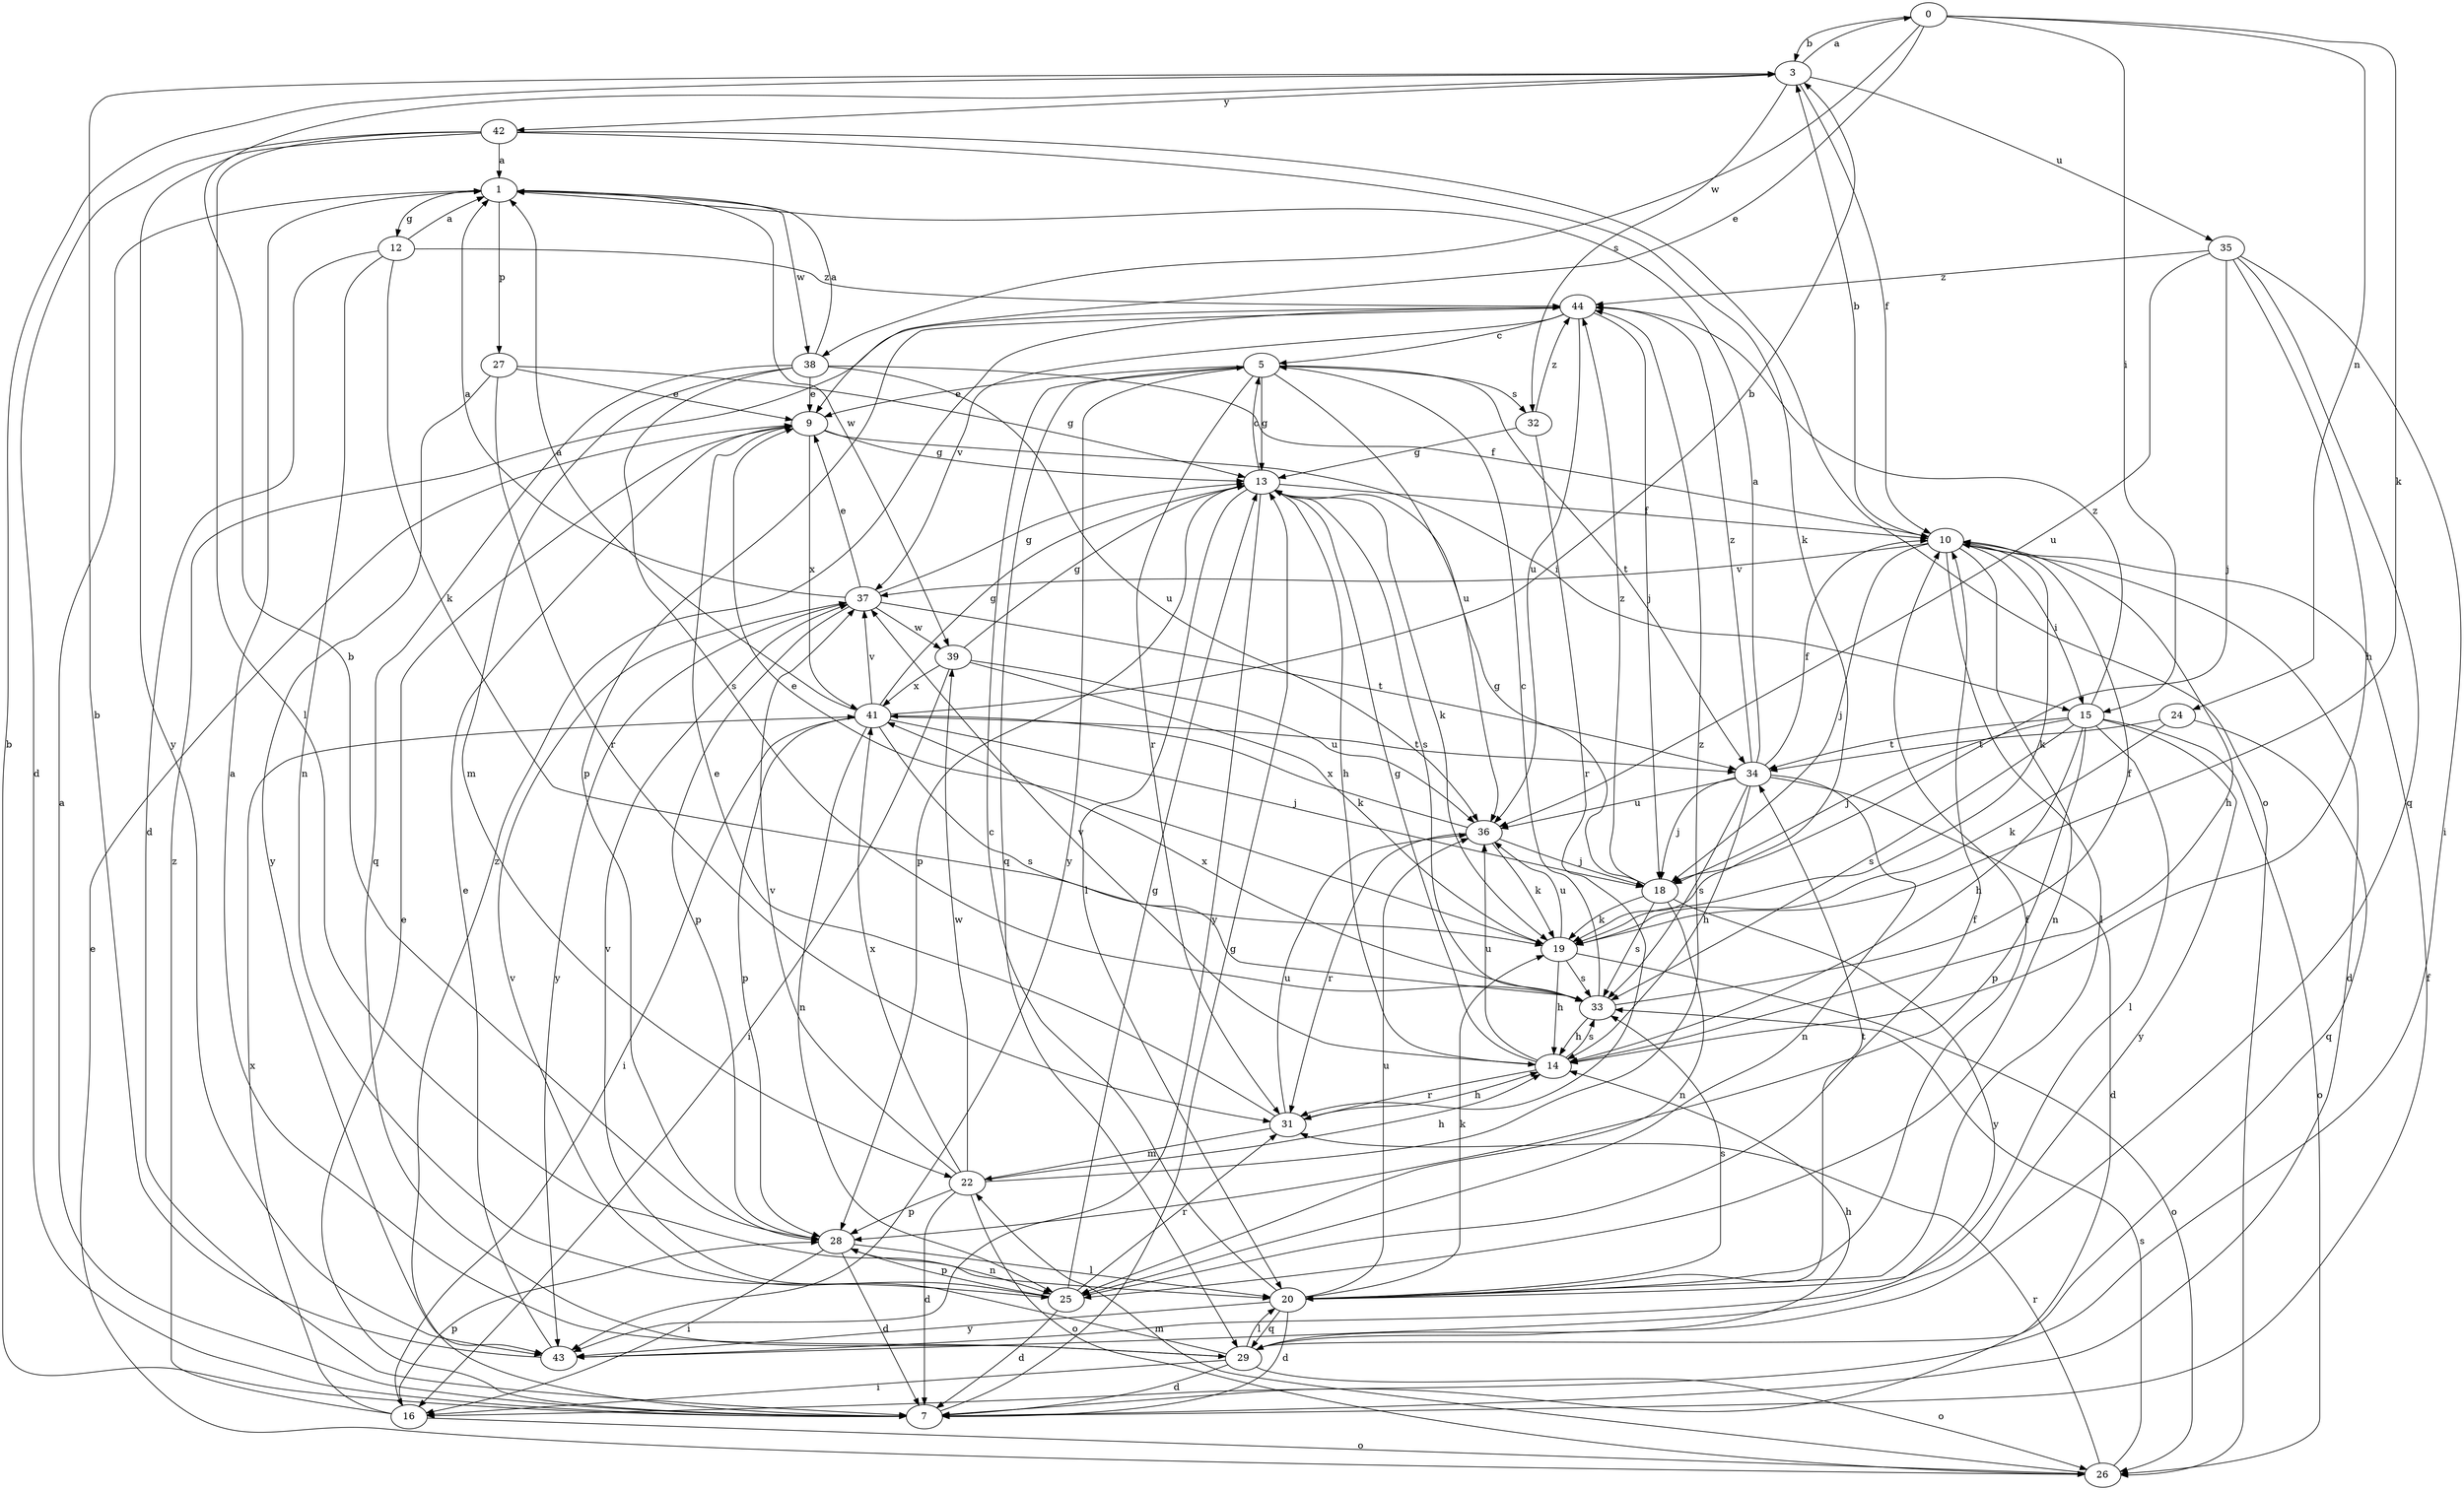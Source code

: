 strict digraph  {
0;
1;
3;
5;
7;
9;
10;
12;
13;
14;
15;
16;
18;
19;
20;
22;
24;
25;
26;
27;
28;
29;
31;
32;
33;
34;
35;
36;
37;
38;
39;
41;
42;
43;
44;
0 -> 3  [label=b];
0 -> 9  [label=e];
0 -> 15  [label=i];
0 -> 19  [label=k];
0 -> 24  [label=n];
0 -> 38  [label=w];
1 -> 12  [label=g];
1 -> 27  [label=p];
1 -> 38  [label=w];
1 -> 39  [label=w];
3 -> 0  [label=a];
3 -> 10  [label=f];
3 -> 32  [label=s];
3 -> 35  [label=u];
3 -> 42  [label=y];
5 -> 9  [label=e];
5 -> 13  [label=g];
5 -> 29  [label=q];
5 -> 31  [label=r];
5 -> 32  [label=s];
5 -> 34  [label=t];
5 -> 36  [label=u];
5 -> 43  [label=y];
7 -> 1  [label=a];
7 -> 3  [label=b];
7 -> 9  [label=e];
7 -> 10  [label=f];
7 -> 13  [label=g];
7 -> 44  [label=z];
9 -> 13  [label=g];
9 -> 15  [label=i];
9 -> 41  [label=x];
10 -> 3  [label=b];
10 -> 7  [label=d];
10 -> 14  [label=h];
10 -> 15  [label=i];
10 -> 18  [label=j];
10 -> 19  [label=k];
10 -> 20  [label=l];
10 -> 25  [label=n];
10 -> 37  [label=v];
12 -> 1  [label=a];
12 -> 7  [label=d];
12 -> 19  [label=k];
12 -> 25  [label=n];
12 -> 44  [label=z];
13 -> 5  [label=c];
13 -> 10  [label=f];
13 -> 14  [label=h];
13 -> 19  [label=k];
13 -> 20  [label=l];
13 -> 28  [label=p];
13 -> 33  [label=s];
13 -> 43  [label=y];
14 -> 13  [label=g];
14 -> 31  [label=r];
14 -> 33  [label=s];
14 -> 36  [label=u];
14 -> 37  [label=v];
15 -> 14  [label=h];
15 -> 18  [label=j];
15 -> 20  [label=l];
15 -> 26  [label=o];
15 -> 28  [label=p];
15 -> 33  [label=s];
15 -> 34  [label=t];
15 -> 43  [label=y];
15 -> 44  [label=z];
16 -> 26  [label=o];
16 -> 28  [label=p];
16 -> 41  [label=x];
16 -> 44  [label=z];
18 -> 13  [label=g];
18 -> 19  [label=k];
18 -> 25  [label=n];
18 -> 33  [label=s];
18 -> 43  [label=y];
18 -> 44  [label=z];
19 -> 9  [label=e];
19 -> 14  [label=h];
19 -> 26  [label=o];
19 -> 33  [label=s];
19 -> 36  [label=u];
20 -> 5  [label=c];
20 -> 7  [label=d];
20 -> 10  [label=f];
20 -> 19  [label=k];
20 -> 29  [label=q];
20 -> 33  [label=s];
20 -> 34  [label=t];
20 -> 36  [label=u];
20 -> 43  [label=y];
22 -> 7  [label=d];
22 -> 14  [label=h];
22 -> 26  [label=o];
22 -> 28  [label=p];
22 -> 37  [label=v];
22 -> 39  [label=w];
22 -> 41  [label=x];
22 -> 44  [label=z];
24 -> 19  [label=k];
24 -> 29  [label=q];
24 -> 34  [label=t];
25 -> 7  [label=d];
25 -> 10  [label=f];
25 -> 13  [label=g];
25 -> 28  [label=p];
25 -> 31  [label=r];
25 -> 37  [label=v];
26 -> 9  [label=e];
26 -> 22  [label=m];
26 -> 31  [label=r];
26 -> 33  [label=s];
27 -> 9  [label=e];
27 -> 13  [label=g];
27 -> 31  [label=r];
27 -> 43  [label=y];
28 -> 3  [label=b];
28 -> 7  [label=d];
28 -> 16  [label=i];
28 -> 20  [label=l];
28 -> 25  [label=n];
29 -> 1  [label=a];
29 -> 7  [label=d];
29 -> 14  [label=h];
29 -> 16  [label=i];
29 -> 20  [label=l];
29 -> 26  [label=o];
29 -> 37  [label=v];
31 -> 9  [label=e];
31 -> 14  [label=h];
31 -> 22  [label=m];
31 -> 36  [label=u];
32 -> 13  [label=g];
32 -> 31  [label=r];
32 -> 44  [label=z];
33 -> 5  [label=c];
33 -> 10  [label=f];
33 -> 14  [label=h];
33 -> 41  [label=x];
34 -> 1  [label=a];
34 -> 7  [label=d];
34 -> 10  [label=f];
34 -> 14  [label=h];
34 -> 18  [label=j];
34 -> 25  [label=n];
34 -> 33  [label=s];
34 -> 36  [label=u];
34 -> 44  [label=z];
35 -> 14  [label=h];
35 -> 16  [label=i];
35 -> 18  [label=j];
35 -> 29  [label=q];
35 -> 36  [label=u];
35 -> 44  [label=z];
36 -> 18  [label=j];
36 -> 19  [label=k];
36 -> 31  [label=r];
36 -> 41  [label=x];
37 -> 1  [label=a];
37 -> 9  [label=e];
37 -> 13  [label=g];
37 -> 28  [label=p];
37 -> 34  [label=t];
37 -> 39  [label=w];
37 -> 43  [label=y];
38 -> 1  [label=a];
38 -> 9  [label=e];
38 -> 10  [label=f];
38 -> 22  [label=m];
38 -> 29  [label=q];
38 -> 33  [label=s];
38 -> 36  [label=u];
39 -> 13  [label=g];
39 -> 16  [label=i];
39 -> 19  [label=k];
39 -> 36  [label=u];
39 -> 41  [label=x];
41 -> 1  [label=a];
41 -> 3  [label=b];
41 -> 13  [label=g];
41 -> 16  [label=i];
41 -> 18  [label=j];
41 -> 25  [label=n];
41 -> 28  [label=p];
41 -> 33  [label=s];
41 -> 34  [label=t];
41 -> 37  [label=v];
42 -> 1  [label=a];
42 -> 7  [label=d];
42 -> 19  [label=k];
42 -> 20  [label=l];
42 -> 26  [label=o];
42 -> 43  [label=y];
43 -> 3  [label=b];
43 -> 9  [label=e];
44 -> 5  [label=c];
44 -> 18  [label=j];
44 -> 28  [label=p];
44 -> 36  [label=u];
44 -> 37  [label=v];
}
